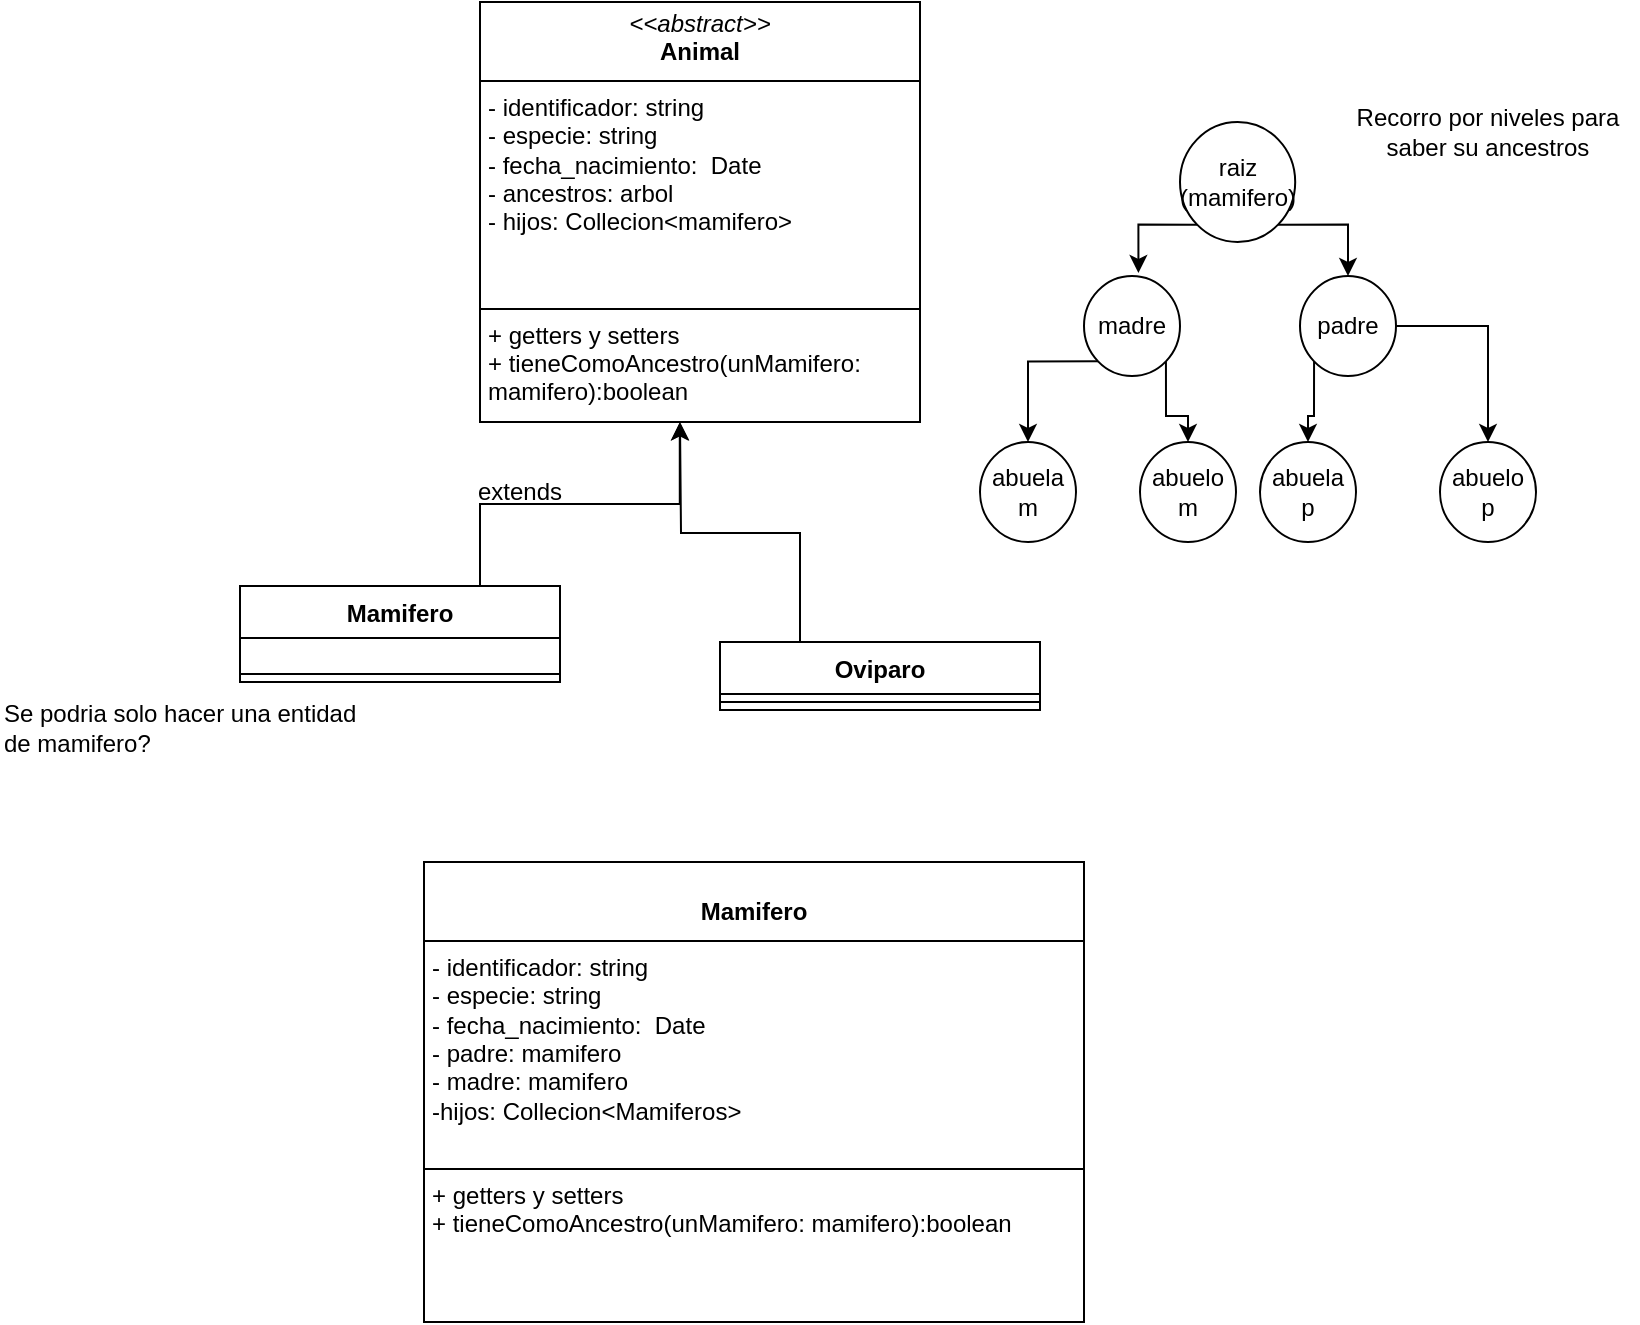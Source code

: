 <mxfile version="28.1.2">
  <diagram name="Página-1" id="FKgU3jiFG4PkWVv8xgEM">
    <mxGraphModel dx="1971" dy="744" grid="1" gridSize="10" guides="1" tooltips="1" connect="1" arrows="1" fold="1" page="1" pageScale="1" pageWidth="583" pageHeight="413" math="0" shadow="0">
      <root>
        <mxCell id="0" />
        <mxCell id="1" parent="0" />
        <mxCell id="KPQzZOYn6tuH1WiiLfgz-5" value="&lt;p style=&quot;margin:0px;margin-top:4px;text-align:center;&quot;&gt;&lt;i&gt;&amp;lt;&amp;lt;abstract&amp;gt;&amp;gt;&lt;/i&gt;&lt;br&gt;&lt;b&gt;Animal&lt;/b&gt;&lt;/p&gt;&lt;hr size=&quot;1&quot; style=&quot;border-style:solid;&quot;&gt;&lt;p style=&quot;margin:0px;margin-left:4px;&quot;&gt;- identificador: string&lt;br&gt;- especie: string&lt;/p&gt;&lt;p style=&quot;margin:0px;margin-left:4px;&quot;&gt;- fecha_nacimiento:&amp;nbsp; Date&lt;/p&gt;&lt;p style=&quot;margin:0px;margin-left:4px;&quot;&gt;- ancestros: arbol&lt;br&gt;- hijos: Collecion&amp;lt;mamifero&amp;gt;&lt;/p&gt;&lt;p style=&quot;margin:0px;margin-left:4px;&quot;&gt;&lt;br&gt;&lt;/p&gt;&lt;p style=&quot;margin:0px;margin-left:4px;&quot;&gt;&lt;br&gt;&lt;/p&gt;&lt;hr size=&quot;1&quot; style=&quot;border-style:solid;&quot;&gt;&lt;p style=&quot;margin: 0px 0px 0px 4px;&quot;&gt;+ getters y setters&lt;/p&gt;&lt;p style=&quot;margin: 0px 0px 0px 4px;&quot;&gt;+ tieneComoAncestro(unMamifero: mamifero):boolean&lt;/p&gt;" style="verticalAlign=top;align=left;overflow=fill;html=1;whiteSpace=wrap;" vertex="1" parent="1">
          <mxGeometry x="-20" y="20" width="220" height="210" as="geometry" />
        </mxCell>
        <mxCell id="KPQzZOYn6tuH1WiiLfgz-6" value="Mamifero" style="swimlane;fontStyle=1;align=center;verticalAlign=top;childLayout=stackLayout;horizontal=1;startSize=26;horizontalStack=0;resizeParent=1;resizeParentMax=0;resizeLast=0;collapsible=1;marginBottom=0;whiteSpace=wrap;html=1;" vertex="1" parent="1">
          <mxGeometry x="-140" y="312" width="160" height="48" as="geometry" />
        </mxCell>
        <mxCell id="KPQzZOYn6tuH1WiiLfgz-7" value="&lt;div&gt;&lt;br&gt;&lt;/div&gt;" style="text;strokeColor=none;fillColor=none;align=left;verticalAlign=top;spacingLeft=4;spacingRight=4;overflow=hidden;rotatable=0;points=[[0,0.5],[1,0.5]];portConstraint=eastwest;whiteSpace=wrap;html=1;" vertex="1" parent="KPQzZOYn6tuH1WiiLfgz-6">
          <mxGeometry y="26" width="160" height="14" as="geometry" />
        </mxCell>
        <mxCell id="KPQzZOYn6tuH1WiiLfgz-8" value="" style="line;strokeWidth=1;fillColor=none;align=left;verticalAlign=middle;spacingTop=-1;spacingLeft=3;spacingRight=3;rotatable=0;labelPosition=right;points=[];portConstraint=eastwest;strokeColor=inherit;" vertex="1" parent="KPQzZOYn6tuH1WiiLfgz-6">
          <mxGeometry y="40" width="160" height="8" as="geometry" />
        </mxCell>
        <mxCell id="KPQzZOYn6tuH1WiiLfgz-32" style="edgeStyle=orthogonalEdgeStyle;rounded=0;orthogonalLoop=1;jettySize=auto;html=1;exitX=0.25;exitY=0;exitDx=0;exitDy=0;entryX=0.5;entryY=1;entryDx=0;entryDy=0;" edge="1" parent="1" source="KPQzZOYn6tuH1WiiLfgz-10">
          <mxGeometry relative="1" as="geometry">
            <mxPoint x="80" y="230" as="targetPoint" />
            <mxPoint x="200" y="326" as="sourcePoint" />
          </mxGeometry>
        </mxCell>
        <mxCell id="KPQzZOYn6tuH1WiiLfgz-10" value="Oviparo" style="swimlane;fontStyle=1;align=center;verticalAlign=top;childLayout=stackLayout;horizontal=1;startSize=26;horizontalStack=0;resizeParent=1;resizeParentMax=0;resizeLast=0;collapsible=1;marginBottom=0;whiteSpace=wrap;html=1;" vertex="1" parent="1">
          <mxGeometry x="100" y="340" width="160" height="34" as="geometry" />
        </mxCell>
        <mxCell id="KPQzZOYn6tuH1WiiLfgz-12" value="" style="line;strokeWidth=1;fillColor=none;align=left;verticalAlign=middle;spacingTop=-1;spacingLeft=3;spacingRight=3;rotatable=0;labelPosition=right;points=[];portConstraint=eastwest;strokeColor=inherit;" vertex="1" parent="KPQzZOYn6tuH1WiiLfgz-10">
          <mxGeometry y="26" width="160" height="8" as="geometry" />
        </mxCell>
        <mxCell id="KPQzZOYn6tuH1WiiLfgz-23" style="edgeStyle=orthogonalEdgeStyle;rounded=0;orthogonalLoop=1;jettySize=auto;html=1;exitX=1;exitY=1;exitDx=0;exitDy=0;entryX=0.5;entryY=0;entryDx=0;entryDy=0;" edge="1" parent="1" source="KPQzZOYn6tuH1WiiLfgz-14" target="KPQzZOYn6tuH1WiiLfgz-16">
          <mxGeometry relative="1" as="geometry" />
        </mxCell>
        <mxCell id="KPQzZOYn6tuH1WiiLfgz-14" value="raiz&lt;br&gt;(mamifero)" style="ellipse;whiteSpace=wrap;html=1;" vertex="1" parent="1">
          <mxGeometry x="330" y="80" width="57.6" height="60" as="geometry" />
        </mxCell>
        <mxCell id="KPQzZOYn6tuH1WiiLfgz-24" style="edgeStyle=orthogonalEdgeStyle;rounded=0;orthogonalLoop=1;jettySize=auto;html=1;exitX=0;exitY=1;exitDx=0;exitDy=0;entryX=0.5;entryY=0;entryDx=0;entryDy=0;" edge="1" parent="1" source="KPQzZOYn6tuH1WiiLfgz-15" target="KPQzZOYn6tuH1WiiLfgz-17">
          <mxGeometry relative="1" as="geometry" />
        </mxCell>
        <mxCell id="KPQzZOYn6tuH1WiiLfgz-25" style="edgeStyle=orthogonalEdgeStyle;rounded=0;orthogonalLoop=1;jettySize=auto;html=1;exitX=1;exitY=1;exitDx=0;exitDy=0;entryX=0.5;entryY=0;entryDx=0;entryDy=0;" edge="1" parent="1" source="KPQzZOYn6tuH1WiiLfgz-15" target="KPQzZOYn6tuH1WiiLfgz-18">
          <mxGeometry relative="1" as="geometry" />
        </mxCell>
        <mxCell id="KPQzZOYn6tuH1WiiLfgz-15" value="madre" style="ellipse;whiteSpace=wrap;html=1;" vertex="1" parent="1">
          <mxGeometry x="282" y="157" width="48" height="50" as="geometry" />
        </mxCell>
        <mxCell id="KPQzZOYn6tuH1WiiLfgz-26" style="edgeStyle=orthogonalEdgeStyle;rounded=0;orthogonalLoop=1;jettySize=auto;html=1;exitX=0;exitY=1;exitDx=0;exitDy=0;" edge="1" parent="1" source="KPQzZOYn6tuH1WiiLfgz-16" target="KPQzZOYn6tuH1WiiLfgz-20">
          <mxGeometry relative="1" as="geometry" />
        </mxCell>
        <mxCell id="KPQzZOYn6tuH1WiiLfgz-27" style="edgeStyle=orthogonalEdgeStyle;rounded=0;orthogonalLoop=1;jettySize=auto;html=1;exitX=1;exitY=0.5;exitDx=0;exitDy=0;entryX=0.5;entryY=0;entryDx=0;entryDy=0;strokeColor=default;" edge="1" parent="1" source="KPQzZOYn6tuH1WiiLfgz-16" target="KPQzZOYn6tuH1WiiLfgz-19">
          <mxGeometry relative="1" as="geometry" />
        </mxCell>
        <mxCell id="KPQzZOYn6tuH1WiiLfgz-16" value="padre" style="ellipse;whiteSpace=wrap;html=1;" vertex="1" parent="1">
          <mxGeometry x="390" y="157" width="48" height="50" as="geometry" />
        </mxCell>
        <mxCell id="KPQzZOYn6tuH1WiiLfgz-17" value="abuela m" style="ellipse;whiteSpace=wrap;html=1;" vertex="1" parent="1">
          <mxGeometry x="230" y="240" width="48" height="50" as="geometry" />
        </mxCell>
        <mxCell id="KPQzZOYn6tuH1WiiLfgz-18" value="abuelo&lt;br&gt;m" style="ellipse;whiteSpace=wrap;html=1;" vertex="1" parent="1">
          <mxGeometry x="310" y="240" width="48" height="50" as="geometry" />
        </mxCell>
        <mxCell id="KPQzZOYn6tuH1WiiLfgz-19" value="abuelo&lt;br&gt;p" style="ellipse;whiteSpace=wrap;html=1;" vertex="1" parent="1">
          <mxGeometry x="460" y="240" width="48" height="50" as="geometry" />
        </mxCell>
        <mxCell id="KPQzZOYn6tuH1WiiLfgz-20" value="abuela&lt;br&gt;p" style="ellipse;whiteSpace=wrap;html=1;" vertex="1" parent="1">
          <mxGeometry x="370" y="240" width="48" height="50" as="geometry" />
        </mxCell>
        <mxCell id="KPQzZOYn6tuH1WiiLfgz-22" style="edgeStyle=orthogonalEdgeStyle;rounded=0;orthogonalLoop=1;jettySize=auto;html=1;exitX=0;exitY=1;exitDx=0;exitDy=0;entryX=0.567;entryY=-0.03;entryDx=0;entryDy=0;entryPerimeter=0;" edge="1" parent="1" source="KPQzZOYn6tuH1WiiLfgz-14" target="KPQzZOYn6tuH1WiiLfgz-15">
          <mxGeometry relative="1" as="geometry" />
        </mxCell>
        <mxCell id="KPQzZOYn6tuH1WiiLfgz-28" value="Recorro por niveles para saber su ancestros" style="text;html=1;align=center;verticalAlign=middle;whiteSpace=wrap;rounded=0;" vertex="1" parent="1">
          <mxGeometry x="409" y="60" width="150" height="50" as="geometry" />
        </mxCell>
        <mxCell id="KPQzZOYn6tuH1WiiLfgz-33" value="extends" style="text;html=1;align=center;verticalAlign=middle;whiteSpace=wrap;rounded=0;" vertex="1" parent="1">
          <mxGeometry x="-30" y="250" width="60" height="30" as="geometry" />
        </mxCell>
        <mxCell id="KPQzZOYn6tuH1WiiLfgz-34" value="Se podria solo hacer una entidad de mamifero?" style="text;html=1;align=left;verticalAlign=middle;whiteSpace=wrap;rounded=0;" vertex="1" parent="1">
          <mxGeometry x="-260" y="353" width="190" height="60" as="geometry" />
        </mxCell>
        <mxCell id="KPQzZOYn6tuH1WiiLfgz-38" value="&lt;p style=&quot;margin:0px;margin-top:4px;text-align:center;&quot;&gt;&lt;br&gt;&lt;b&gt;Mamifero&lt;/b&gt;&lt;/p&gt;&lt;hr size=&quot;1&quot; style=&quot;border-style:solid;&quot;&gt;&lt;p style=&quot;margin:0px;margin-left:4px;&quot;&gt;- identificador: string&lt;br&gt;- especie: string&lt;/p&gt;&lt;p style=&quot;margin:0px;margin-left:4px;&quot;&gt;- fecha_nacimiento:&amp;nbsp; Date&lt;/p&gt;&lt;p style=&quot;margin:0px;margin-left:4px;&quot;&gt;- padre: mamifero&lt;br&gt;- madre: mamifero&lt;/p&gt;&lt;p style=&quot;margin:0px;margin-left:4px;&quot;&gt;-hijos: Collecion&amp;lt;Mamiferos&amp;gt;&lt;/p&gt;&lt;p style=&quot;margin:0px;margin-left:4px;&quot;&gt;&lt;br&gt;&lt;/p&gt;&lt;hr size=&quot;1&quot; style=&quot;border-style:solid;&quot;&gt;&lt;p style=&quot;margin:0px;margin-left:4px;&quot;&gt;+ getters y setters&lt;/p&gt;&lt;p style=&quot;margin:0px;margin-left:4px;&quot;&gt;+ tieneComoAncestro(unMamifero: mamifero):boolean&lt;/p&gt;" style="verticalAlign=top;align=left;overflow=fill;html=1;whiteSpace=wrap;" vertex="1" parent="1">
          <mxGeometry x="-48" y="450" width="330" height="230" as="geometry" />
        </mxCell>
        <mxCell id="KPQzZOYn6tuH1WiiLfgz-39" style="edgeStyle=orthogonalEdgeStyle;rounded=0;orthogonalLoop=1;jettySize=auto;html=1;exitX=0.75;exitY=0;exitDx=0;exitDy=0;entryX=0.454;entryY=1.001;entryDx=0;entryDy=0;entryPerimeter=0;" edge="1" parent="1" source="KPQzZOYn6tuH1WiiLfgz-6" target="KPQzZOYn6tuH1WiiLfgz-5">
          <mxGeometry relative="1" as="geometry" />
        </mxCell>
      </root>
    </mxGraphModel>
  </diagram>
</mxfile>
